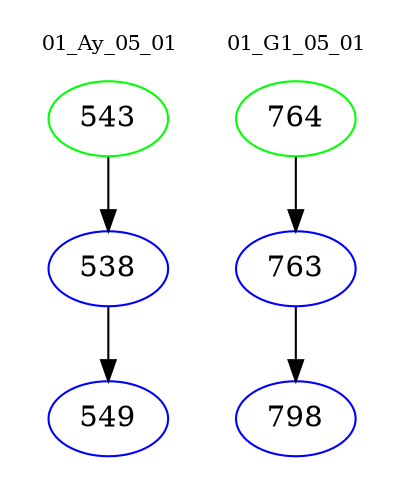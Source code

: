 digraph{
subgraph cluster_0 {
color = white
label = "01_Ay_05_01";
fontsize=10;
T0_543 [label="543", color="green"]
T0_543 -> T0_538 [color="black"]
T0_538 [label="538", color="blue"]
T0_538 -> T0_549 [color="black"]
T0_549 [label="549", color="blue"]
}
subgraph cluster_1 {
color = white
label = "01_G1_05_01";
fontsize=10;
T1_764 [label="764", color="green"]
T1_764 -> T1_763 [color="black"]
T1_763 [label="763", color="blue"]
T1_763 -> T1_798 [color="black"]
T1_798 [label="798", color="blue"]
}
}
